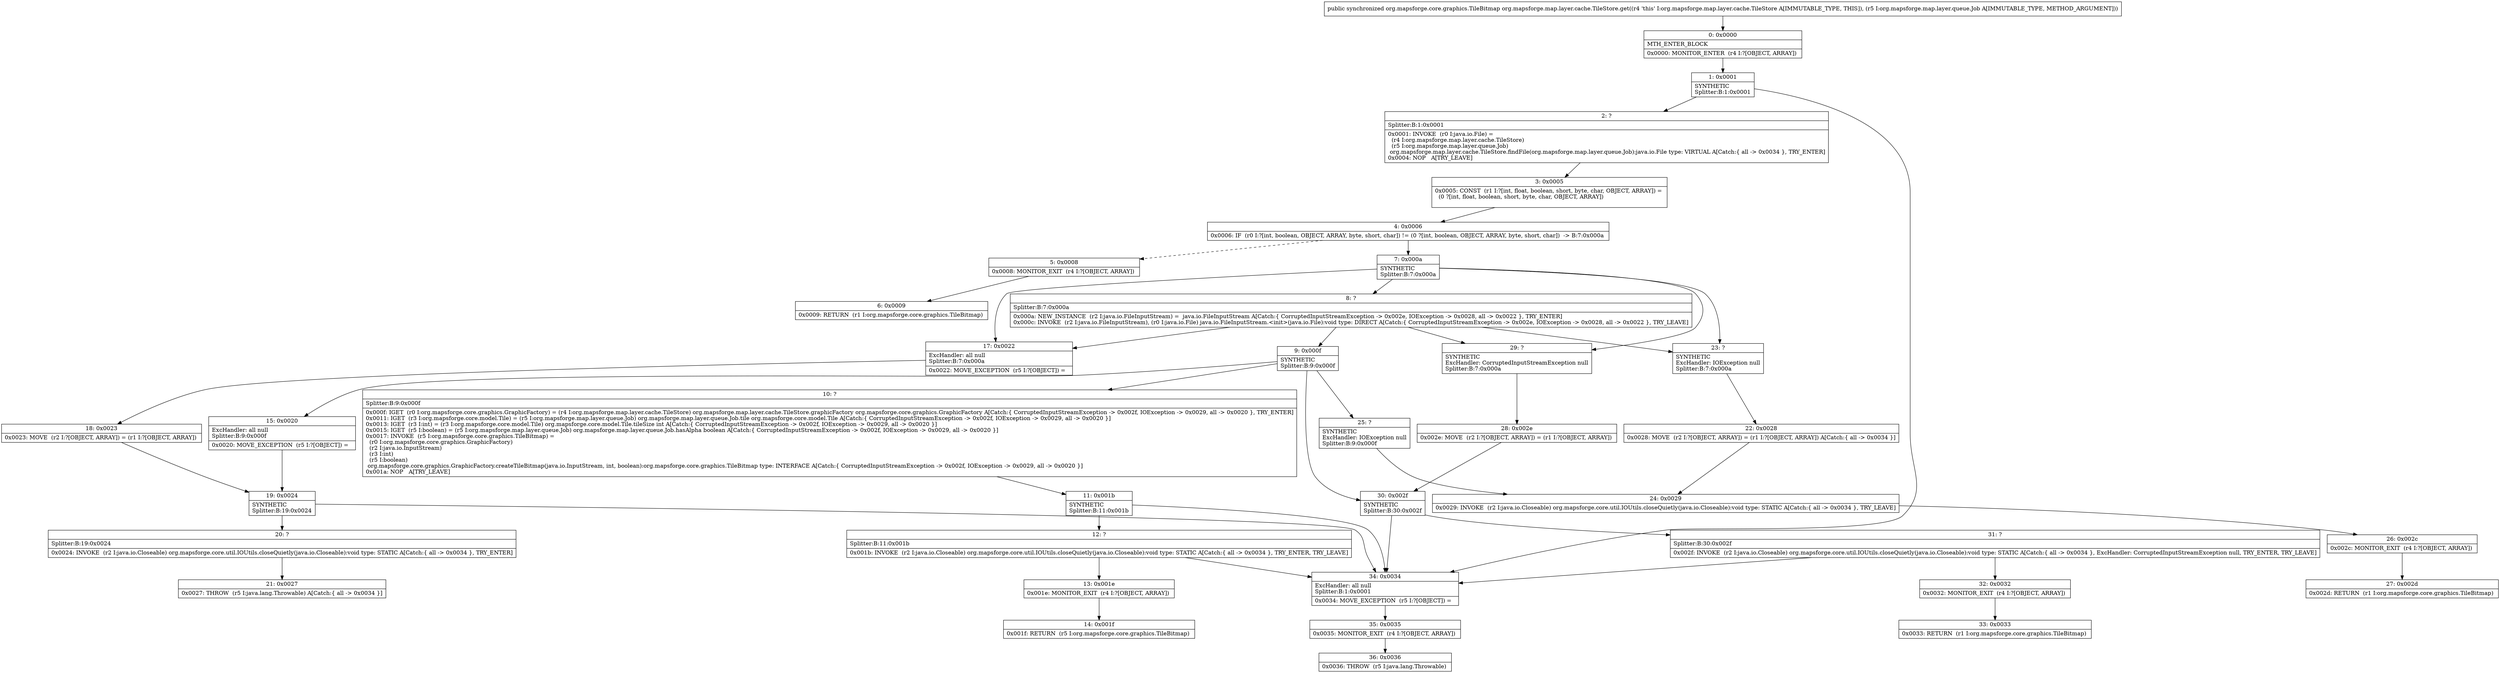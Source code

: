 digraph "CFG fororg.mapsforge.map.layer.cache.TileStore.get(Lorg\/mapsforge\/map\/layer\/queue\/Job;)Lorg\/mapsforge\/core\/graphics\/TileBitmap;" {
Node_0 [shape=record,label="{0\:\ 0x0000|MTH_ENTER_BLOCK\l|0x0000: MONITOR_ENTER  (r4 I:?[OBJECT, ARRAY]) \l}"];
Node_1 [shape=record,label="{1\:\ 0x0001|SYNTHETIC\lSplitter:B:1:0x0001\l}"];
Node_2 [shape=record,label="{2\:\ ?|Splitter:B:1:0x0001\l|0x0001: INVOKE  (r0 I:java.io.File) = \l  (r4 I:org.mapsforge.map.layer.cache.TileStore)\l  (r5 I:org.mapsforge.map.layer.queue.Job)\l org.mapsforge.map.layer.cache.TileStore.findFile(org.mapsforge.map.layer.queue.Job):java.io.File type: VIRTUAL A[Catch:\{ all \-\> 0x0034 \}, TRY_ENTER]\l0x0004: NOP   A[TRY_LEAVE]\l}"];
Node_3 [shape=record,label="{3\:\ 0x0005|0x0005: CONST  (r1 I:?[int, float, boolean, short, byte, char, OBJECT, ARRAY]) = \l  (0 ?[int, float, boolean, short, byte, char, OBJECT, ARRAY])\l \l}"];
Node_4 [shape=record,label="{4\:\ 0x0006|0x0006: IF  (r0 I:?[int, boolean, OBJECT, ARRAY, byte, short, char]) != (0 ?[int, boolean, OBJECT, ARRAY, byte, short, char])  \-\> B:7:0x000a \l}"];
Node_5 [shape=record,label="{5\:\ 0x0008|0x0008: MONITOR_EXIT  (r4 I:?[OBJECT, ARRAY]) \l}"];
Node_6 [shape=record,label="{6\:\ 0x0009|0x0009: RETURN  (r1 I:org.mapsforge.core.graphics.TileBitmap) \l}"];
Node_7 [shape=record,label="{7\:\ 0x000a|SYNTHETIC\lSplitter:B:7:0x000a\l}"];
Node_8 [shape=record,label="{8\:\ ?|Splitter:B:7:0x000a\l|0x000a: NEW_INSTANCE  (r2 I:java.io.FileInputStream) =  java.io.FileInputStream A[Catch:\{ CorruptedInputStreamException \-\> 0x002e, IOException \-\> 0x0028, all \-\> 0x0022 \}, TRY_ENTER]\l0x000c: INVOKE  (r2 I:java.io.FileInputStream), (r0 I:java.io.File) java.io.FileInputStream.\<init\>(java.io.File):void type: DIRECT A[Catch:\{ CorruptedInputStreamException \-\> 0x002e, IOException \-\> 0x0028, all \-\> 0x0022 \}, TRY_LEAVE]\l}"];
Node_9 [shape=record,label="{9\:\ 0x000f|SYNTHETIC\lSplitter:B:9:0x000f\l}"];
Node_10 [shape=record,label="{10\:\ ?|Splitter:B:9:0x000f\l|0x000f: IGET  (r0 I:org.mapsforge.core.graphics.GraphicFactory) = (r4 I:org.mapsforge.map.layer.cache.TileStore) org.mapsforge.map.layer.cache.TileStore.graphicFactory org.mapsforge.core.graphics.GraphicFactory A[Catch:\{ CorruptedInputStreamException \-\> 0x002f, IOException \-\> 0x0029, all \-\> 0x0020 \}, TRY_ENTER]\l0x0011: IGET  (r3 I:org.mapsforge.core.model.Tile) = (r5 I:org.mapsforge.map.layer.queue.Job) org.mapsforge.map.layer.queue.Job.tile org.mapsforge.core.model.Tile A[Catch:\{ CorruptedInputStreamException \-\> 0x002f, IOException \-\> 0x0029, all \-\> 0x0020 \}]\l0x0013: IGET  (r3 I:int) = (r3 I:org.mapsforge.core.model.Tile) org.mapsforge.core.model.Tile.tileSize int A[Catch:\{ CorruptedInputStreamException \-\> 0x002f, IOException \-\> 0x0029, all \-\> 0x0020 \}]\l0x0015: IGET  (r5 I:boolean) = (r5 I:org.mapsforge.map.layer.queue.Job) org.mapsforge.map.layer.queue.Job.hasAlpha boolean A[Catch:\{ CorruptedInputStreamException \-\> 0x002f, IOException \-\> 0x0029, all \-\> 0x0020 \}]\l0x0017: INVOKE  (r5 I:org.mapsforge.core.graphics.TileBitmap) = \l  (r0 I:org.mapsforge.core.graphics.GraphicFactory)\l  (r2 I:java.io.InputStream)\l  (r3 I:int)\l  (r5 I:boolean)\l org.mapsforge.core.graphics.GraphicFactory.createTileBitmap(java.io.InputStream, int, boolean):org.mapsforge.core.graphics.TileBitmap type: INTERFACE A[Catch:\{ CorruptedInputStreamException \-\> 0x002f, IOException \-\> 0x0029, all \-\> 0x0020 \}]\l0x001a: NOP   A[TRY_LEAVE]\l}"];
Node_11 [shape=record,label="{11\:\ 0x001b|SYNTHETIC\lSplitter:B:11:0x001b\l}"];
Node_12 [shape=record,label="{12\:\ ?|Splitter:B:11:0x001b\l|0x001b: INVOKE  (r2 I:java.io.Closeable) org.mapsforge.core.util.IOUtils.closeQuietly(java.io.Closeable):void type: STATIC A[Catch:\{ all \-\> 0x0034 \}, TRY_ENTER, TRY_LEAVE]\l}"];
Node_13 [shape=record,label="{13\:\ 0x001e|0x001e: MONITOR_EXIT  (r4 I:?[OBJECT, ARRAY]) \l}"];
Node_14 [shape=record,label="{14\:\ 0x001f|0x001f: RETURN  (r5 I:org.mapsforge.core.graphics.TileBitmap) \l}"];
Node_15 [shape=record,label="{15\:\ 0x0020|ExcHandler: all null\lSplitter:B:9:0x000f\l|0x0020: MOVE_EXCEPTION  (r5 I:?[OBJECT]) =  \l}"];
Node_17 [shape=record,label="{17\:\ 0x0022|ExcHandler: all null\lSplitter:B:7:0x000a\l|0x0022: MOVE_EXCEPTION  (r5 I:?[OBJECT]) =  \l}"];
Node_18 [shape=record,label="{18\:\ 0x0023|0x0023: MOVE  (r2 I:?[OBJECT, ARRAY]) = (r1 I:?[OBJECT, ARRAY]) \l}"];
Node_19 [shape=record,label="{19\:\ 0x0024|SYNTHETIC\lSplitter:B:19:0x0024\l}"];
Node_20 [shape=record,label="{20\:\ ?|Splitter:B:19:0x0024\l|0x0024: INVOKE  (r2 I:java.io.Closeable) org.mapsforge.core.util.IOUtils.closeQuietly(java.io.Closeable):void type: STATIC A[Catch:\{ all \-\> 0x0034 \}, TRY_ENTER]\l}"];
Node_21 [shape=record,label="{21\:\ 0x0027|0x0027: THROW  (r5 I:java.lang.Throwable) A[Catch:\{ all \-\> 0x0034 \}]\l}"];
Node_22 [shape=record,label="{22\:\ 0x0028|0x0028: MOVE  (r2 I:?[OBJECT, ARRAY]) = (r1 I:?[OBJECT, ARRAY]) A[Catch:\{ all \-\> 0x0034 \}]\l}"];
Node_23 [shape=record,label="{23\:\ ?|SYNTHETIC\lExcHandler: IOException null\lSplitter:B:7:0x000a\l}"];
Node_24 [shape=record,label="{24\:\ 0x0029|0x0029: INVOKE  (r2 I:java.io.Closeable) org.mapsforge.core.util.IOUtils.closeQuietly(java.io.Closeable):void type: STATIC A[Catch:\{ all \-\> 0x0034 \}, TRY_LEAVE]\l}"];
Node_25 [shape=record,label="{25\:\ ?|SYNTHETIC\lExcHandler: IOException null\lSplitter:B:9:0x000f\l}"];
Node_26 [shape=record,label="{26\:\ 0x002c|0x002c: MONITOR_EXIT  (r4 I:?[OBJECT, ARRAY]) \l}"];
Node_27 [shape=record,label="{27\:\ 0x002d|0x002d: RETURN  (r1 I:org.mapsforge.core.graphics.TileBitmap) \l}"];
Node_28 [shape=record,label="{28\:\ 0x002e|0x002e: MOVE  (r2 I:?[OBJECT, ARRAY]) = (r1 I:?[OBJECT, ARRAY]) \l}"];
Node_29 [shape=record,label="{29\:\ ?|SYNTHETIC\lExcHandler: CorruptedInputStreamException null\lSplitter:B:7:0x000a\l}"];
Node_30 [shape=record,label="{30\:\ 0x002f|SYNTHETIC\lSplitter:B:30:0x002f\l}"];
Node_31 [shape=record,label="{31\:\ ?|Splitter:B:30:0x002f\l|0x002f: INVOKE  (r2 I:java.io.Closeable) org.mapsforge.core.util.IOUtils.closeQuietly(java.io.Closeable):void type: STATIC A[Catch:\{ all \-\> 0x0034 \}, ExcHandler: CorruptedInputStreamException null, TRY_ENTER, TRY_LEAVE]\l}"];
Node_32 [shape=record,label="{32\:\ 0x0032|0x0032: MONITOR_EXIT  (r4 I:?[OBJECT, ARRAY]) \l}"];
Node_33 [shape=record,label="{33\:\ 0x0033|0x0033: RETURN  (r1 I:org.mapsforge.core.graphics.TileBitmap) \l}"];
Node_34 [shape=record,label="{34\:\ 0x0034|ExcHandler: all null\lSplitter:B:1:0x0001\l|0x0034: MOVE_EXCEPTION  (r5 I:?[OBJECT]) =  \l}"];
Node_35 [shape=record,label="{35\:\ 0x0035|0x0035: MONITOR_EXIT  (r4 I:?[OBJECT, ARRAY]) \l}"];
Node_36 [shape=record,label="{36\:\ 0x0036|0x0036: THROW  (r5 I:java.lang.Throwable) \l}"];
MethodNode[shape=record,label="{public synchronized org.mapsforge.core.graphics.TileBitmap org.mapsforge.map.layer.cache.TileStore.get((r4 'this' I:org.mapsforge.map.layer.cache.TileStore A[IMMUTABLE_TYPE, THIS]), (r5 I:org.mapsforge.map.layer.queue.Job A[IMMUTABLE_TYPE, METHOD_ARGUMENT])) }"];
MethodNode -> Node_0;
Node_0 -> Node_1;
Node_1 -> Node_2;
Node_1 -> Node_34;
Node_2 -> Node_3;
Node_3 -> Node_4;
Node_4 -> Node_5[style=dashed];
Node_4 -> Node_7;
Node_5 -> Node_6;
Node_7 -> Node_8;
Node_7 -> Node_29;
Node_7 -> Node_23;
Node_7 -> Node_17;
Node_8 -> Node_9;
Node_8 -> Node_29;
Node_8 -> Node_23;
Node_8 -> Node_17;
Node_9 -> Node_10;
Node_9 -> Node_30;
Node_9 -> Node_25;
Node_9 -> Node_15;
Node_10 -> Node_11;
Node_11 -> Node_12;
Node_11 -> Node_34;
Node_12 -> Node_13;
Node_12 -> Node_34;
Node_13 -> Node_14;
Node_15 -> Node_19;
Node_17 -> Node_18;
Node_18 -> Node_19;
Node_19 -> Node_20;
Node_19 -> Node_34;
Node_20 -> Node_21;
Node_22 -> Node_24;
Node_23 -> Node_22;
Node_24 -> Node_26;
Node_25 -> Node_24;
Node_26 -> Node_27;
Node_28 -> Node_30;
Node_29 -> Node_28;
Node_30 -> Node_31;
Node_30 -> Node_34;
Node_31 -> Node_32;
Node_31 -> Node_34;
Node_32 -> Node_33;
Node_34 -> Node_35;
Node_35 -> Node_36;
}

